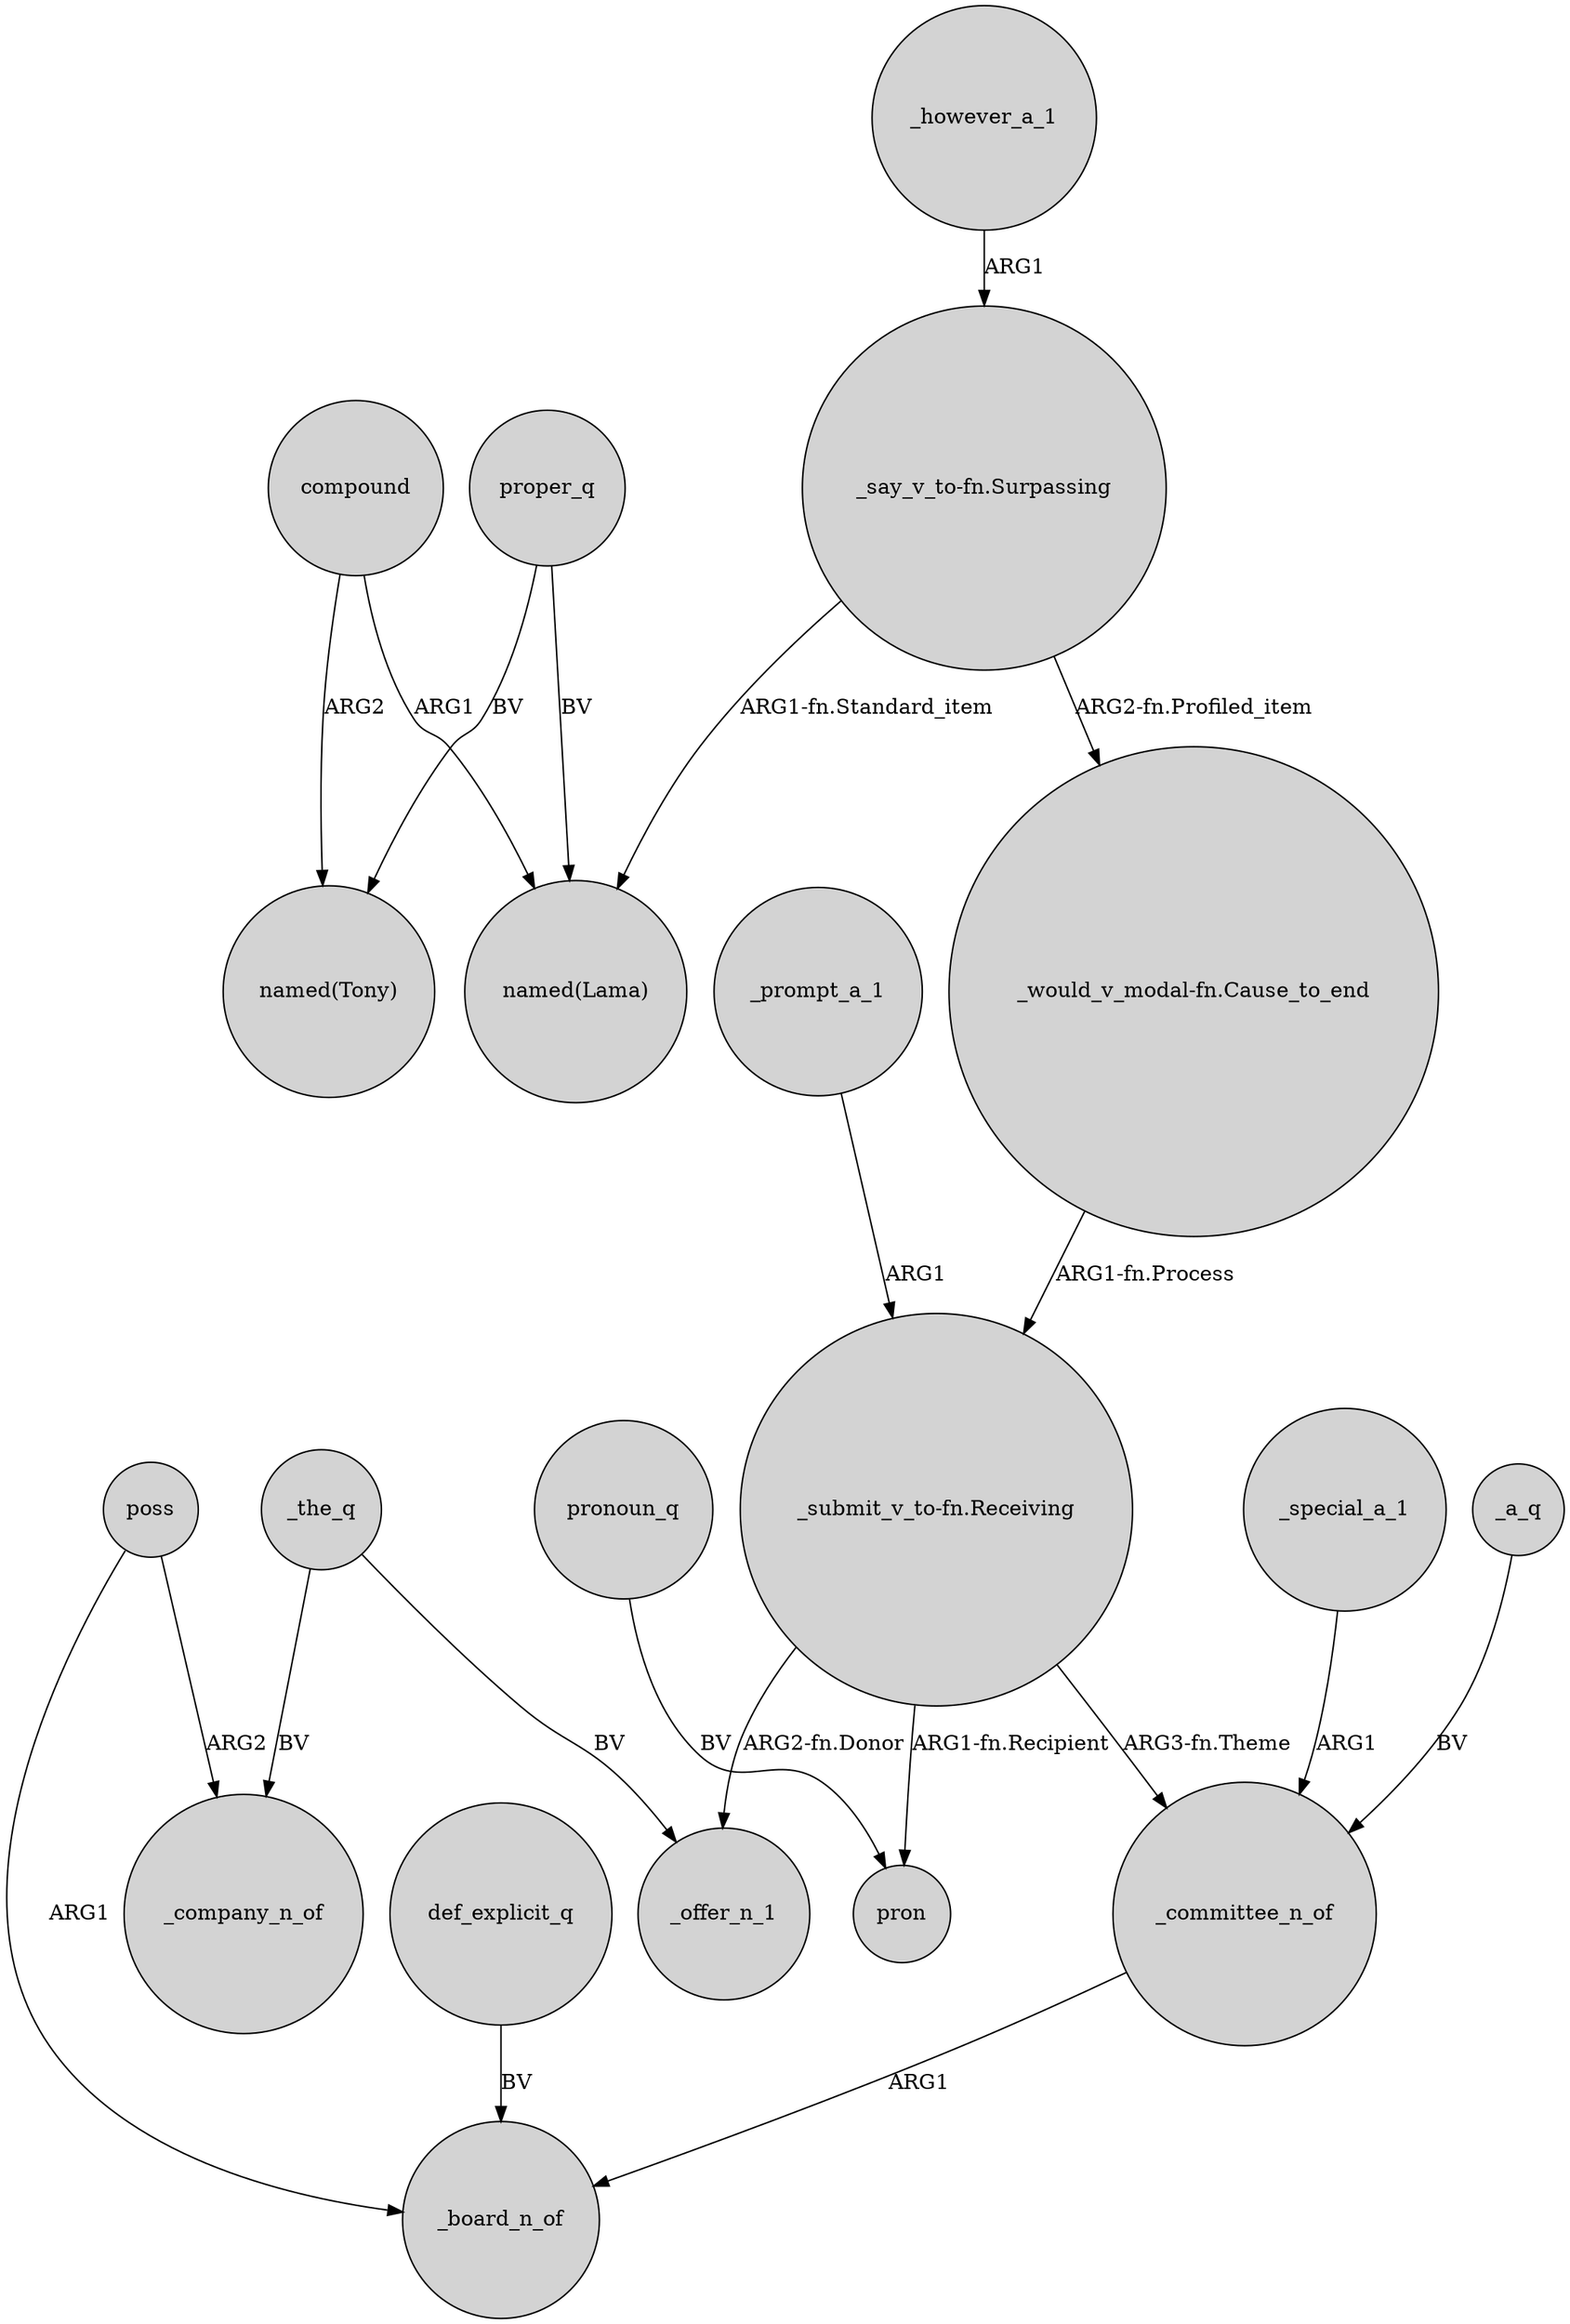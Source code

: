 digraph {
	node [shape=circle style=filled]
	proper_q -> "named(Tony)" [label=BV]
	def_explicit_q -> _board_n_of [label=BV]
	"_submit_v_to-fn.Receiving" -> _offer_n_1 [label="ARG2-fn.Donor"]
	_prompt_a_1 -> "_submit_v_to-fn.Receiving" [label=ARG1]
	_committee_n_of -> _board_n_of [label=ARG1]
	compound -> "named(Lama)" [label=ARG1]
	"_submit_v_to-fn.Receiving" -> _committee_n_of [label="ARG3-fn.Theme"]
	pronoun_q -> pron [label=BV]
	_special_a_1 -> _committee_n_of [label=ARG1]
	poss -> _company_n_of [label=ARG2]
	"_say_v_to-fn.Surpassing" -> "_would_v_modal-fn.Cause_to_end" [label="ARG2-fn.Profiled_item"]
	_a_q -> _committee_n_of [label=BV]
	poss -> _board_n_of [label=ARG1]
	_however_a_1 -> "_say_v_to-fn.Surpassing" [label=ARG1]
	"_submit_v_to-fn.Receiving" -> pron [label="ARG1-fn.Recipient"]
	"_would_v_modal-fn.Cause_to_end" -> "_submit_v_to-fn.Receiving" [label="ARG1-fn.Process"]
	compound -> "named(Tony)" [label=ARG2]
	_the_q -> _offer_n_1 [label=BV]
	proper_q -> "named(Lama)" [label=BV]
	"_say_v_to-fn.Surpassing" -> "named(Lama)" [label="ARG1-fn.Standard_item"]
	_the_q -> _company_n_of [label=BV]
}

